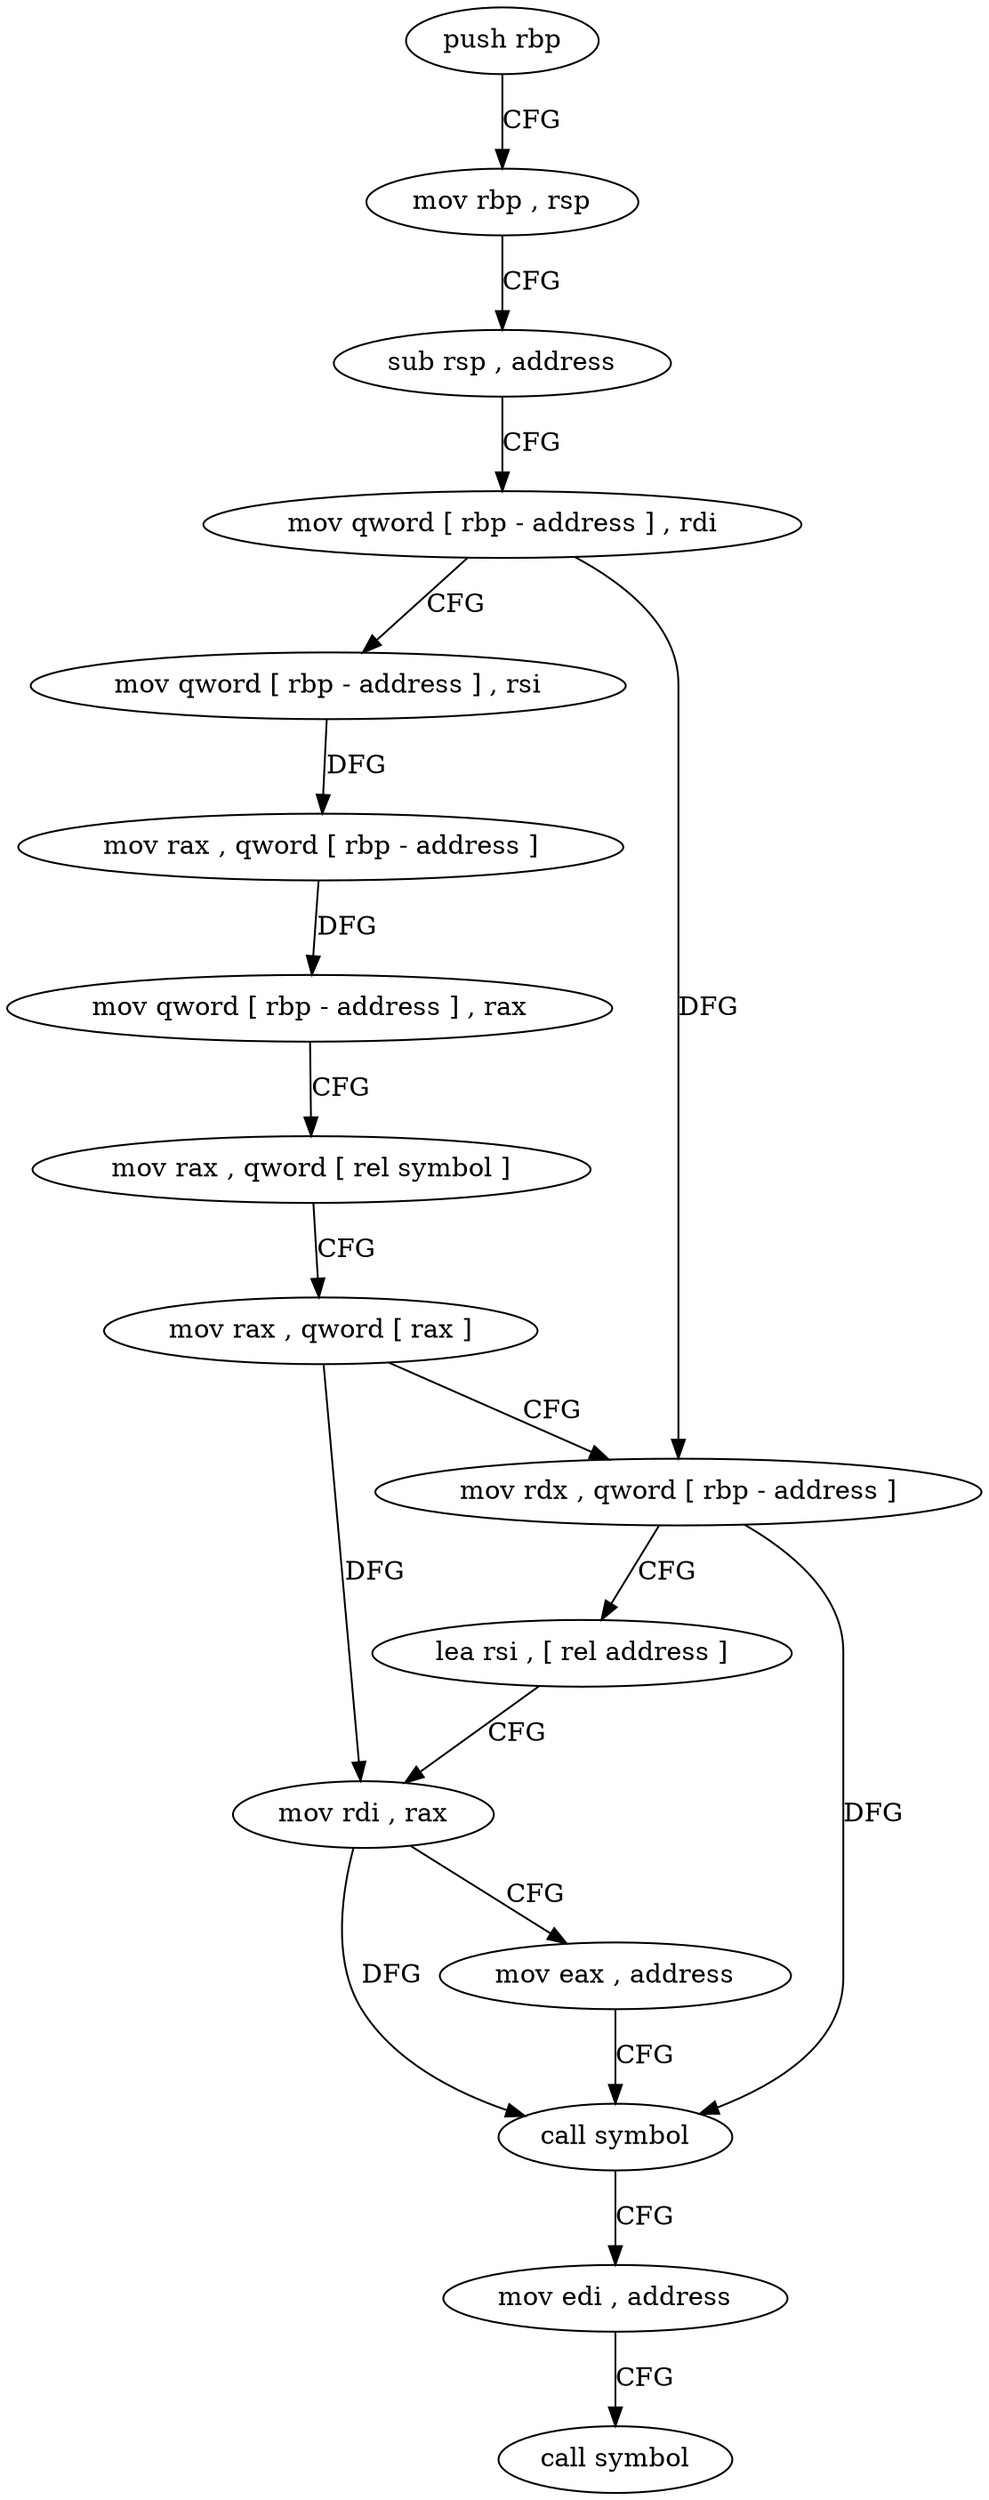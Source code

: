 digraph "func" {
"151900" [label = "push rbp" ]
"151901" [label = "mov rbp , rsp" ]
"151904" [label = "sub rsp , address" ]
"151908" [label = "mov qword [ rbp - address ] , rdi" ]
"151912" [label = "mov qword [ rbp - address ] , rsi" ]
"151916" [label = "mov rax , qword [ rbp - address ]" ]
"151920" [label = "mov qword [ rbp - address ] , rax" ]
"151924" [label = "mov rax , qword [ rel symbol ]" ]
"151931" [label = "mov rax , qword [ rax ]" ]
"151934" [label = "mov rdx , qword [ rbp - address ]" ]
"151938" [label = "lea rsi , [ rel address ]" ]
"151945" [label = "mov rdi , rax" ]
"151948" [label = "mov eax , address" ]
"151953" [label = "call symbol" ]
"151958" [label = "mov edi , address" ]
"151963" [label = "call symbol" ]
"151900" -> "151901" [ label = "CFG" ]
"151901" -> "151904" [ label = "CFG" ]
"151904" -> "151908" [ label = "CFG" ]
"151908" -> "151912" [ label = "CFG" ]
"151908" -> "151934" [ label = "DFG" ]
"151912" -> "151916" [ label = "DFG" ]
"151916" -> "151920" [ label = "DFG" ]
"151920" -> "151924" [ label = "CFG" ]
"151924" -> "151931" [ label = "CFG" ]
"151931" -> "151934" [ label = "CFG" ]
"151931" -> "151945" [ label = "DFG" ]
"151934" -> "151938" [ label = "CFG" ]
"151934" -> "151953" [ label = "DFG" ]
"151938" -> "151945" [ label = "CFG" ]
"151945" -> "151948" [ label = "CFG" ]
"151945" -> "151953" [ label = "DFG" ]
"151948" -> "151953" [ label = "CFG" ]
"151953" -> "151958" [ label = "CFG" ]
"151958" -> "151963" [ label = "CFG" ]
}
